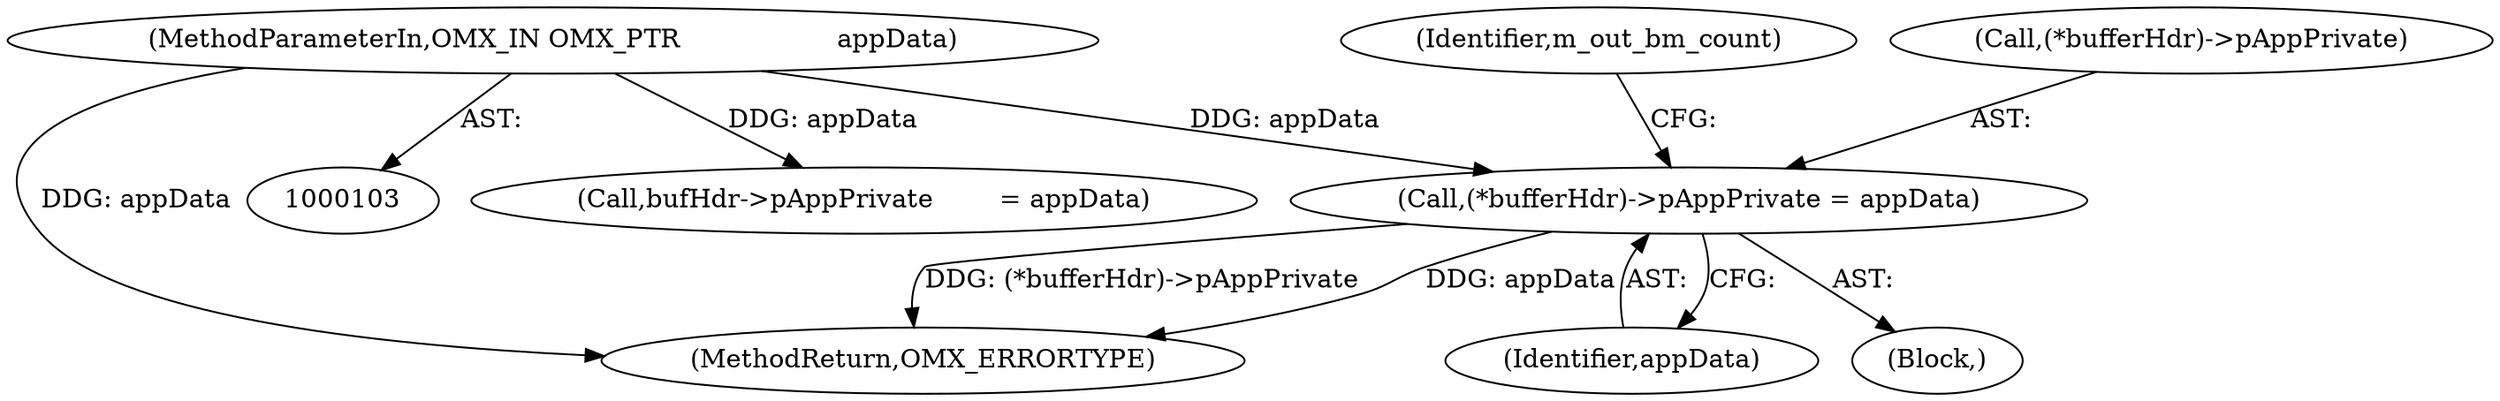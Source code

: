digraph "0_Android_7558d03e6498e970b761aa44fff6b2c659202d95_0@pointer" {
"1000601" [label="(Call,(*bufferHdr)->pAppPrivate = appData)"];
"1000107" [label="(MethodParameterIn,OMX_IN OMX_PTR                   appData)"];
"1000606" [label="(Identifier,appData)"];
"1000601" [label="(Call,(*bufferHdr)->pAppPrivate = appData)"];
"1000252" [label="(Call,bufHdr->pAppPrivate        = appData)"];
"1000638" [label="(MethodReturn,OMX_ERRORTYPE)"];
"1000107" [label="(MethodParameterIn,OMX_IN OMX_PTR                   appData)"];
"1000361" [label="(Block,)"];
"1000609" [label="(Identifier,m_out_bm_count)"];
"1000602" [label="(Call,(*bufferHdr)->pAppPrivate)"];
"1000601" -> "1000361"  [label="AST: "];
"1000601" -> "1000606"  [label="CFG: "];
"1000602" -> "1000601"  [label="AST: "];
"1000606" -> "1000601"  [label="AST: "];
"1000609" -> "1000601"  [label="CFG: "];
"1000601" -> "1000638"  [label="DDG: (*bufferHdr)->pAppPrivate"];
"1000601" -> "1000638"  [label="DDG: appData"];
"1000107" -> "1000601"  [label="DDG: appData"];
"1000107" -> "1000103"  [label="AST: "];
"1000107" -> "1000638"  [label="DDG: appData"];
"1000107" -> "1000252"  [label="DDG: appData"];
}
